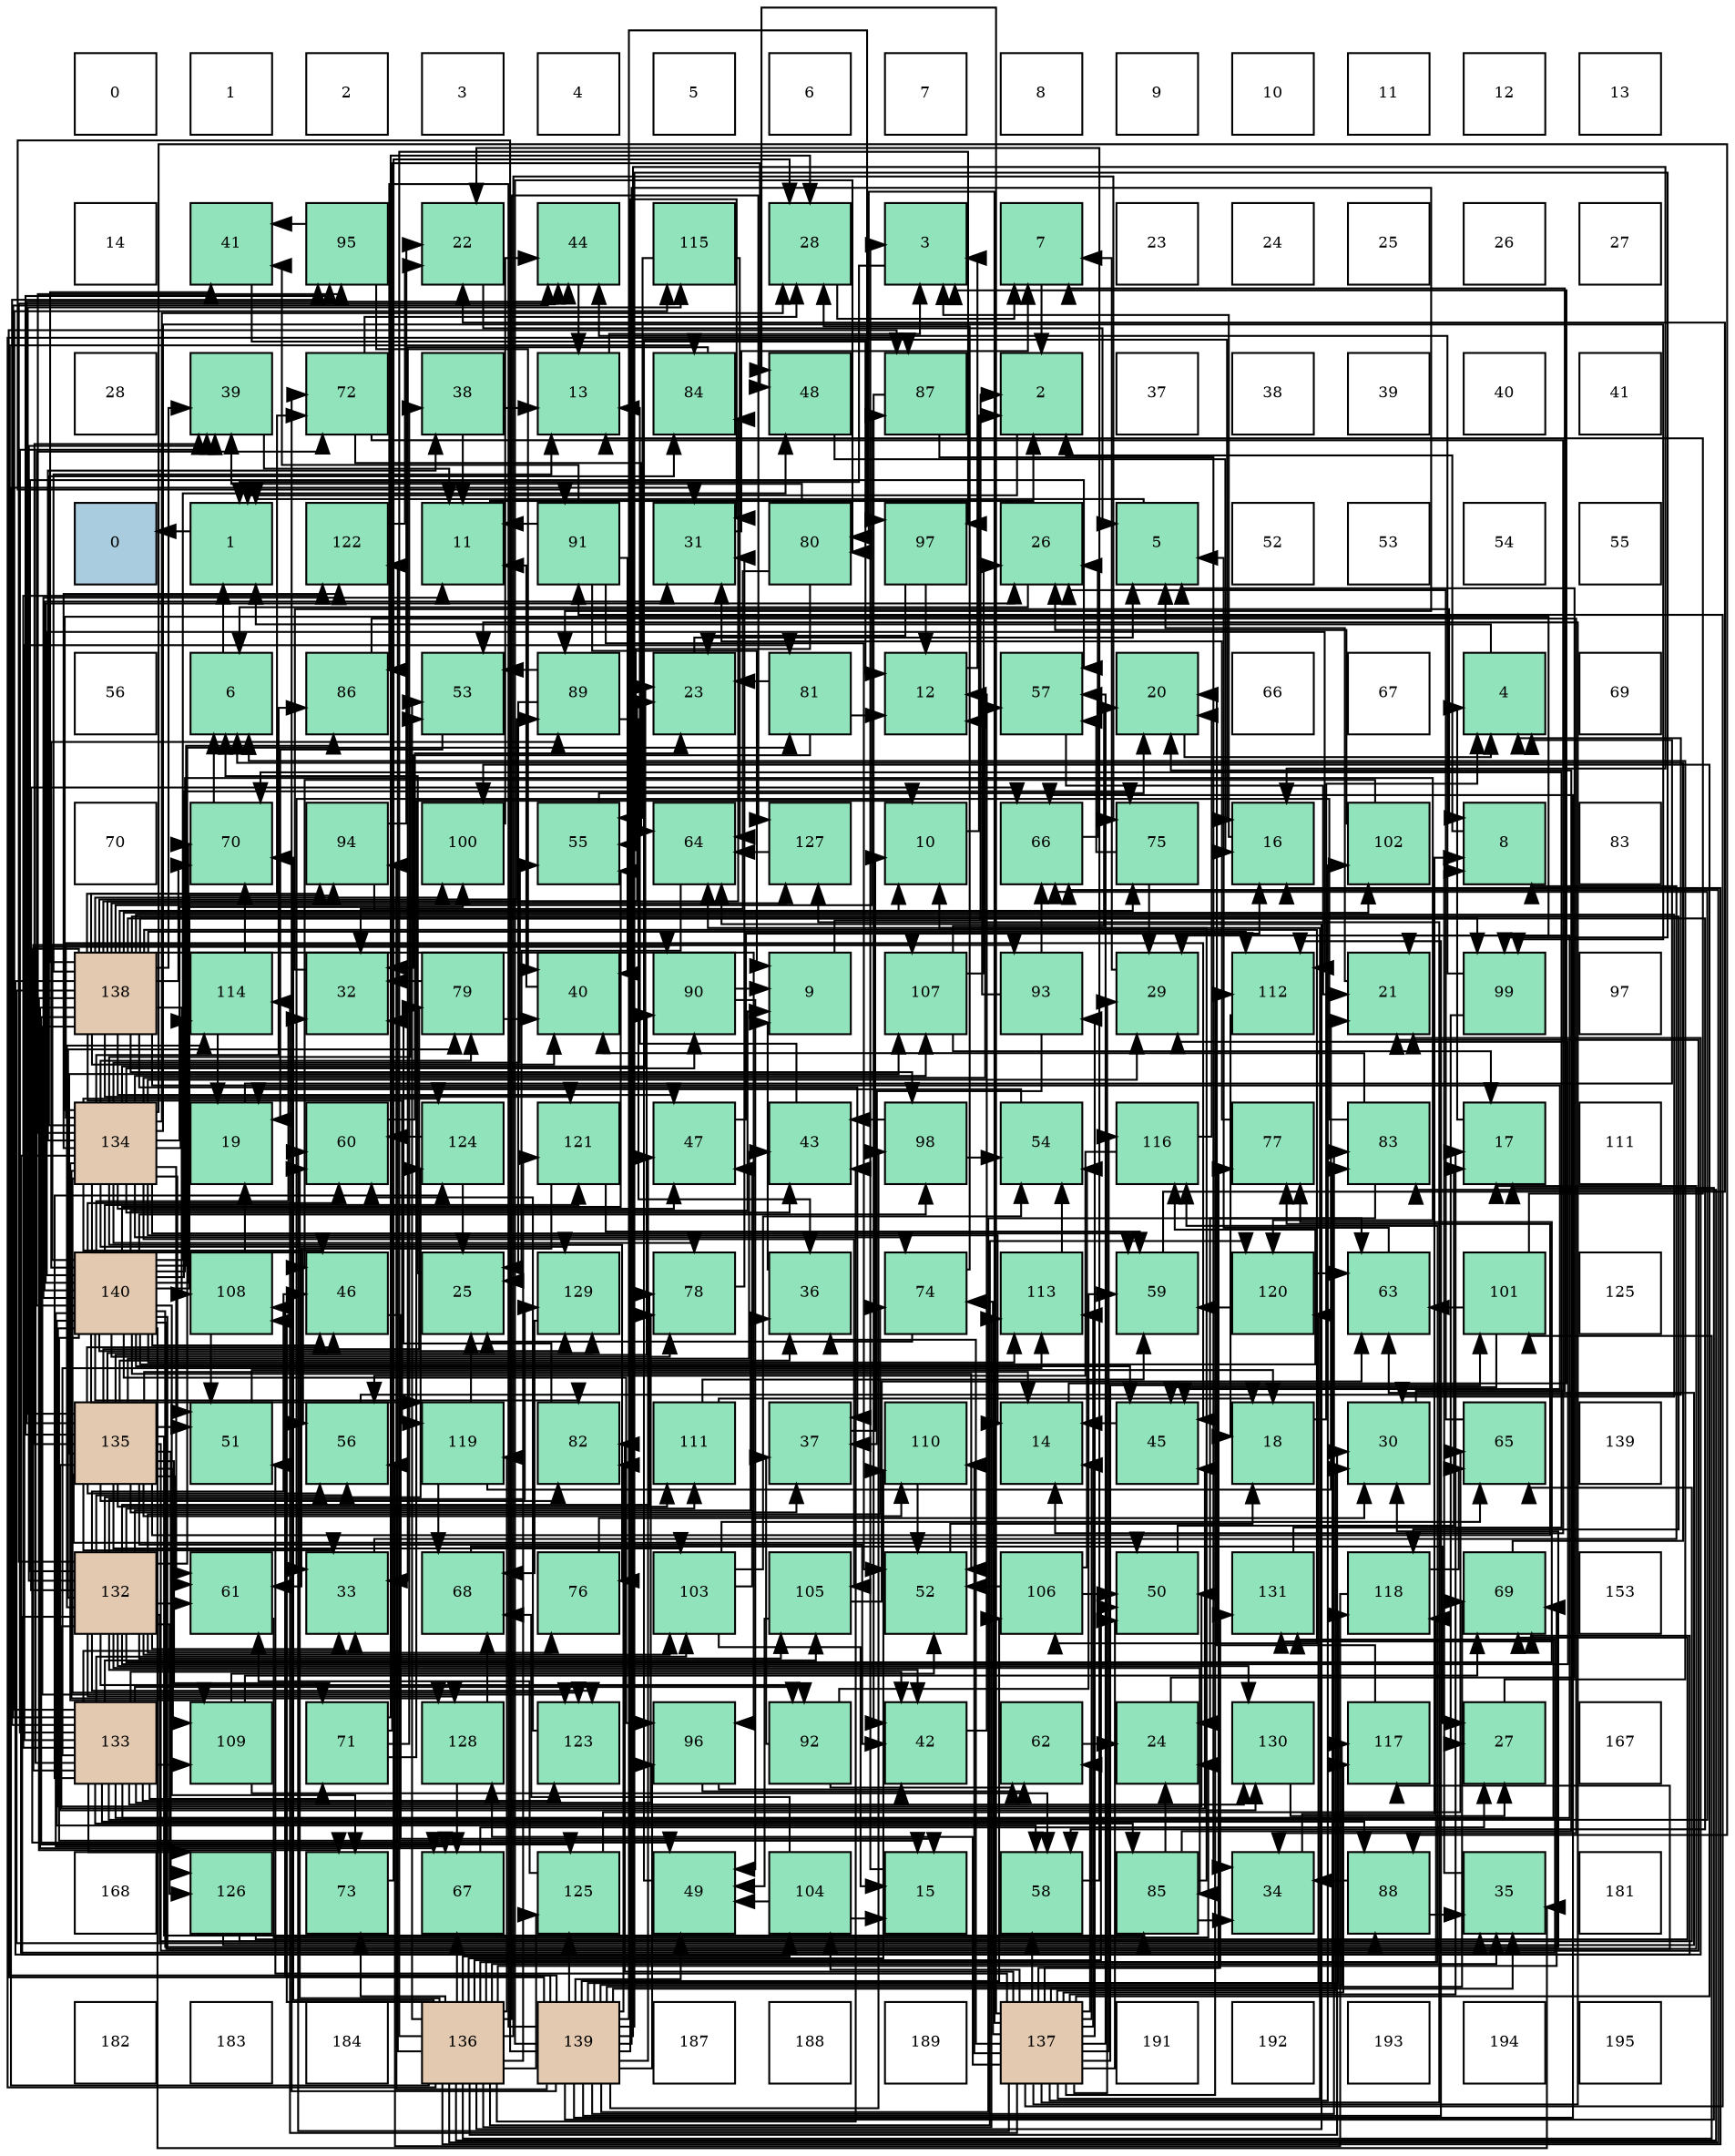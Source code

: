 digraph layout{
 rankdir=TB;
 splines=ortho;
 node [style=filled shape=square fixedsize=true width=0.6];
0[label="0", fontsize=8, fillcolor="#ffffff"];
1[label="1", fontsize=8, fillcolor="#ffffff"];
2[label="2", fontsize=8, fillcolor="#ffffff"];
3[label="3", fontsize=8, fillcolor="#ffffff"];
4[label="4", fontsize=8, fillcolor="#ffffff"];
5[label="5", fontsize=8, fillcolor="#ffffff"];
6[label="6", fontsize=8, fillcolor="#ffffff"];
7[label="7", fontsize=8, fillcolor="#ffffff"];
8[label="8", fontsize=8, fillcolor="#ffffff"];
9[label="9", fontsize=8, fillcolor="#ffffff"];
10[label="10", fontsize=8, fillcolor="#ffffff"];
11[label="11", fontsize=8, fillcolor="#ffffff"];
12[label="12", fontsize=8, fillcolor="#ffffff"];
13[label="13", fontsize=8, fillcolor="#ffffff"];
14[label="14", fontsize=8, fillcolor="#ffffff"];
15[label="41", fontsize=8, fillcolor="#91e3bb"];
16[label="95", fontsize=8, fillcolor="#91e3bb"];
17[label="22", fontsize=8, fillcolor="#91e3bb"];
18[label="44", fontsize=8, fillcolor="#91e3bb"];
19[label="115", fontsize=8, fillcolor="#91e3bb"];
20[label="28", fontsize=8, fillcolor="#91e3bb"];
21[label="3", fontsize=8, fillcolor="#91e3bb"];
22[label="7", fontsize=8, fillcolor="#91e3bb"];
23[label="23", fontsize=8, fillcolor="#ffffff"];
24[label="24", fontsize=8, fillcolor="#ffffff"];
25[label="25", fontsize=8, fillcolor="#ffffff"];
26[label="26", fontsize=8, fillcolor="#ffffff"];
27[label="27", fontsize=8, fillcolor="#ffffff"];
28[label="28", fontsize=8, fillcolor="#ffffff"];
29[label="39", fontsize=8, fillcolor="#91e3bb"];
30[label="72", fontsize=8, fillcolor="#91e3bb"];
31[label="38", fontsize=8, fillcolor="#91e3bb"];
32[label="13", fontsize=8, fillcolor="#91e3bb"];
33[label="84", fontsize=8, fillcolor="#91e3bb"];
34[label="48", fontsize=8, fillcolor="#91e3bb"];
35[label="87", fontsize=8, fillcolor="#91e3bb"];
36[label="2", fontsize=8, fillcolor="#91e3bb"];
37[label="37", fontsize=8, fillcolor="#ffffff"];
38[label="38", fontsize=8, fillcolor="#ffffff"];
39[label="39", fontsize=8, fillcolor="#ffffff"];
40[label="40", fontsize=8, fillcolor="#ffffff"];
41[label="41", fontsize=8, fillcolor="#ffffff"];
42[label="0", fontsize=8, fillcolor="#a9ccde"];
43[label="1", fontsize=8, fillcolor="#91e3bb"];
44[label="122", fontsize=8, fillcolor="#91e3bb"];
45[label="11", fontsize=8, fillcolor="#91e3bb"];
46[label="91", fontsize=8, fillcolor="#91e3bb"];
47[label="31", fontsize=8, fillcolor="#91e3bb"];
48[label="80", fontsize=8, fillcolor="#91e3bb"];
49[label="97", fontsize=8, fillcolor="#91e3bb"];
50[label="26", fontsize=8, fillcolor="#91e3bb"];
51[label="5", fontsize=8, fillcolor="#91e3bb"];
52[label="52", fontsize=8, fillcolor="#ffffff"];
53[label="53", fontsize=8, fillcolor="#ffffff"];
54[label="54", fontsize=8, fillcolor="#ffffff"];
55[label="55", fontsize=8, fillcolor="#ffffff"];
56[label="56", fontsize=8, fillcolor="#ffffff"];
57[label="6", fontsize=8, fillcolor="#91e3bb"];
58[label="86", fontsize=8, fillcolor="#91e3bb"];
59[label="53", fontsize=8, fillcolor="#91e3bb"];
60[label="89", fontsize=8, fillcolor="#91e3bb"];
61[label="23", fontsize=8, fillcolor="#91e3bb"];
62[label="81", fontsize=8, fillcolor="#91e3bb"];
63[label="12", fontsize=8, fillcolor="#91e3bb"];
64[label="57", fontsize=8, fillcolor="#91e3bb"];
65[label="20", fontsize=8, fillcolor="#91e3bb"];
66[label="66", fontsize=8, fillcolor="#ffffff"];
67[label="67", fontsize=8, fillcolor="#ffffff"];
68[label="4", fontsize=8, fillcolor="#91e3bb"];
69[label="69", fontsize=8, fillcolor="#ffffff"];
70[label="70", fontsize=8, fillcolor="#ffffff"];
71[label="70", fontsize=8, fillcolor="#91e3bb"];
72[label="94", fontsize=8, fillcolor="#91e3bb"];
73[label="100", fontsize=8, fillcolor="#91e3bb"];
74[label="55", fontsize=8, fillcolor="#91e3bb"];
75[label="64", fontsize=8, fillcolor="#91e3bb"];
76[label="127", fontsize=8, fillcolor="#91e3bb"];
77[label="10", fontsize=8, fillcolor="#91e3bb"];
78[label="66", fontsize=8, fillcolor="#91e3bb"];
79[label="75", fontsize=8, fillcolor="#91e3bb"];
80[label="16", fontsize=8, fillcolor="#91e3bb"];
81[label="102", fontsize=8, fillcolor="#91e3bb"];
82[label="8", fontsize=8, fillcolor="#91e3bb"];
83[label="83", fontsize=8, fillcolor="#ffffff"];
84[label="138", fontsize=8, fillcolor="#e3c9af"];
85[label="114", fontsize=8, fillcolor="#91e3bb"];
86[label="32", fontsize=8, fillcolor="#91e3bb"];
87[label="79", fontsize=8, fillcolor="#91e3bb"];
88[label="40", fontsize=8, fillcolor="#91e3bb"];
89[label="90", fontsize=8, fillcolor="#91e3bb"];
90[label="9", fontsize=8, fillcolor="#91e3bb"];
91[label="107", fontsize=8, fillcolor="#91e3bb"];
92[label="93", fontsize=8, fillcolor="#91e3bb"];
93[label="29", fontsize=8, fillcolor="#91e3bb"];
94[label="112", fontsize=8, fillcolor="#91e3bb"];
95[label="21", fontsize=8, fillcolor="#91e3bb"];
96[label="99", fontsize=8, fillcolor="#91e3bb"];
97[label="97", fontsize=8, fillcolor="#ffffff"];
98[label="134", fontsize=8, fillcolor="#e3c9af"];
99[label="19", fontsize=8, fillcolor="#91e3bb"];
100[label="60", fontsize=8, fillcolor="#91e3bb"];
101[label="124", fontsize=8, fillcolor="#91e3bb"];
102[label="121", fontsize=8, fillcolor="#91e3bb"];
103[label="47", fontsize=8, fillcolor="#91e3bb"];
104[label="43", fontsize=8, fillcolor="#91e3bb"];
105[label="98", fontsize=8, fillcolor="#91e3bb"];
106[label="54", fontsize=8, fillcolor="#91e3bb"];
107[label="116", fontsize=8, fillcolor="#91e3bb"];
108[label="77", fontsize=8, fillcolor="#91e3bb"];
109[label="83", fontsize=8, fillcolor="#91e3bb"];
110[label="17", fontsize=8, fillcolor="#91e3bb"];
111[label="111", fontsize=8, fillcolor="#ffffff"];
112[label="140", fontsize=8, fillcolor="#e3c9af"];
113[label="108", fontsize=8, fillcolor="#91e3bb"];
114[label="46", fontsize=8, fillcolor="#91e3bb"];
115[label="25", fontsize=8, fillcolor="#91e3bb"];
116[label="129", fontsize=8, fillcolor="#91e3bb"];
117[label="78", fontsize=8, fillcolor="#91e3bb"];
118[label="36", fontsize=8, fillcolor="#91e3bb"];
119[label="74", fontsize=8, fillcolor="#91e3bb"];
120[label="113", fontsize=8, fillcolor="#91e3bb"];
121[label="59", fontsize=8, fillcolor="#91e3bb"];
122[label="120", fontsize=8, fillcolor="#91e3bb"];
123[label="63", fontsize=8, fillcolor="#91e3bb"];
124[label="101", fontsize=8, fillcolor="#91e3bb"];
125[label="125", fontsize=8, fillcolor="#ffffff"];
126[label="135", fontsize=8, fillcolor="#e3c9af"];
127[label="51", fontsize=8, fillcolor="#91e3bb"];
128[label="56", fontsize=8, fillcolor="#91e3bb"];
129[label="119", fontsize=8, fillcolor="#91e3bb"];
130[label="82", fontsize=8, fillcolor="#91e3bb"];
131[label="111", fontsize=8, fillcolor="#91e3bb"];
132[label="37", fontsize=8, fillcolor="#91e3bb"];
133[label="110", fontsize=8, fillcolor="#91e3bb"];
134[label="14", fontsize=8, fillcolor="#91e3bb"];
135[label="45", fontsize=8, fillcolor="#91e3bb"];
136[label="18", fontsize=8, fillcolor="#91e3bb"];
137[label="30", fontsize=8, fillcolor="#91e3bb"];
138[label="65", fontsize=8, fillcolor="#91e3bb"];
139[label="139", fontsize=8, fillcolor="#ffffff"];
140[label="132", fontsize=8, fillcolor="#e3c9af"];
141[label="61", fontsize=8, fillcolor="#91e3bb"];
142[label="33", fontsize=8, fillcolor="#91e3bb"];
143[label="68", fontsize=8, fillcolor="#91e3bb"];
144[label="76", fontsize=8, fillcolor="#91e3bb"];
145[label="103", fontsize=8, fillcolor="#91e3bb"];
146[label="105", fontsize=8, fillcolor="#91e3bb"];
147[label="52", fontsize=8, fillcolor="#91e3bb"];
148[label="106", fontsize=8, fillcolor="#91e3bb"];
149[label="50", fontsize=8, fillcolor="#91e3bb"];
150[label="131", fontsize=8, fillcolor="#91e3bb"];
151[label="118", fontsize=8, fillcolor="#91e3bb"];
152[label="69", fontsize=8, fillcolor="#91e3bb"];
153[label="153", fontsize=8, fillcolor="#ffffff"];
154[label="133", fontsize=8, fillcolor="#e3c9af"];
155[label="109", fontsize=8, fillcolor="#91e3bb"];
156[label="71", fontsize=8, fillcolor="#91e3bb"];
157[label="128", fontsize=8, fillcolor="#91e3bb"];
158[label="123", fontsize=8, fillcolor="#91e3bb"];
159[label="96", fontsize=8, fillcolor="#91e3bb"];
160[label="92", fontsize=8, fillcolor="#91e3bb"];
161[label="42", fontsize=8, fillcolor="#91e3bb"];
162[label="62", fontsize=8, fillcolor="#91e3bb"];
163[label="24", fontsize=8, fillcolor="#91e3bb"];
164[label="130", fontsize=8, fillcolor="#91e3bb"];
165[label="117", fontsize=8, fillcolor="#91e3bb"];
166[label="27", fontsize=8, fillcolor="#91e3bb"];
167[label="167", fontsize=8, fillcolor="#ffffff"];
168[label="168", fontsize=8, fillcolor="#ffffff"];
169[label="126", fontsize=8, fillcolor="#91e3bb"];
170[label="73", fontsize=8, fillcolor="#91e3bb"];
171[label="67", fontsize=8, fillcolor="#91e3bb"];
172[label="125", fontsize=8, fillcolor="#91e3bb"];
173[label="49", fontsize=8, fillcolor="#91e3bb"];
174[label="104", fontsize=8, fillcolor="#91e3bb"];
175[label="15", fontsize=8, fillcolor="#91e3bb"];
176[label="58", fontsize=8, fillcolor="#91e3bb"];
177[label="85", fontsize=8, fillcolor="#91e3bb"];
178[label="34", fontsize=8, fillcolor="#91e3bb"];
179[label="88", fontsize=8, fillcolor="#91e3bb"];
180[label="35", fontsize=8, fillcolor="#91e3bb"];
181[label="181", fontsize=8, fillcolor="#ffffff"];
182[label="182", fontsize=8, fillcolor="#ffffff"];
183[label="183", fontsize=8, fillcolor="#ffffff"];
184[label="184", fontsize=8, fillcolor="#ffffff"];
185[label="136", fontsize=8, fillcolor="#e3c9af"];
186[label="139", fontsize=8, fillcolor="#e3c9af"];
187[label="187", fontsize=8, fillcolor="#ffffff"];
188[label="188", fontsize=8, fillcolor="#ffffff"];
189[label="189", fontsize=8, fillcolor="#ffffff"];
190[label="137", fontsize=8, fillcolor="#e3c9af"];
191[label="191", fontsize=8, fillcolor="#ffffff"];
192[label="192", fontsize=8, fillcolor="#ffffff"];
193[label="193", fontsize=8, fillcolor="#ffffff"];
194[label="194", fontsize=8, fillcolor="#ffffff"];
195[label="195", fontsize=8, fillcolor="#ffffff"];
edge [constraint=false, style=vis];43 -> 42;
36 -> 43;
21 -> 43;
68 -> 43;
51 -> 43;
57 -> 43;
22 -> 36;
82 -> 36;
90 -> 36;
77 -> 36;
45 -> 36;
63 -> 21;
32 -> 21;
134 -> 21;
175 -> 21;
80 -> 21;
110 -> 68;
136 -> 68;
99 -> 68;
65 -> 68;
95 -> 51;
17 -> 51;
61 -> 51;
163 -> 51;
115 -> 57;
50 -> 57;
166 -> 57;
20 -> 22;
93 -> 22;
137 -> 22;
47 -> 22;
86 -> 82;
142 -> 82;
178 -> 82;
180 -> 82;
118 -> 90;
132 -> 77;
31 -> 45;
31 -> 32;
29 -> 45;
88 -> 45;
15 -> 63;
161 -> 63;
104 -> 32;
18 -> 32;
135 -> 134;
114 -> 175;
103 -> 80;
34 -> 80;
173 -> 80;
149 -> 110;
127 -> 136;
147 -> 136;
59 -> 99;
106 -> 99;
74 -> 65;
128 -> 68;
64 -> 95;
176 -> 17;
121 -> 17;
100 -> 61;
141 -> 163;
162 -> 163;
123 -> 51;
75 -> 115;
138 -> 50;
78 -> 50;
171 -> 166;
143 -> 166;
152 -> 57;
71 -> 57;
156 -> 77;
156 -> 20;
156 -> 31;
156 -> 34;
30 -> 134;
30 -> 20;
30 -> 75;
170 -> 20;
119 -> 115;
119 -> 20;
79 -> 93;
79 -> 64;
144 -> 137;
108 -> 47;
117 -> 47;
87 -> 86;
87 -> 88;
48 -> 86;
48 -> 29;
48 -> 74;
62 -> 63;
62 -> 61;
62 -> 86;
130 -> 86;
109 -> 163;
109 -> 142;
109 -> 88;
33 -> 142;
177 -> 65;
177 -> 163;
177 -> 178;
177 -> 75;
58 -> 178;
35 -> 178;
35 -> 161;
179 -> 178;
179 -> 180;
60 -> 115;
60 -> 118;
60 -> 59;
89 -> 90;
89 -> 173;
46 -> 90;
46 -> 45;
46 -> 88;
46 -> 15;
46 -> 147;
160 -> 132;
160 -> 121;
160 -> 162;
92 -> 63;
92 -> 132;
92 -> 78;
72 -> 77;
72 -> 17;
16 -> 88;
16 -> 15;
159 -> 161;
159 -> 162;
49 -> 63;
49 -> 61;
105 -> 104;
105 -> 106;
96 -> 166;
96 -> 18;
73 -> 18;
124 -> 32;
124 -> 135;
124 -> 123;
81 -> 50;
81 -> 114;
145 -> 175;
145 -> 103;
145 -> 106;
145 -> 138;
174 -> 175;
174 -> 173;
174 -> 143;
146 -> 173;
146 -> 123;
148 -> 149;
148 -> 147;
148 -> 106;
91 -> 110;
91 -> 65;
91 -> 50;
113 -> 99;
113 -> 127;
155 -> 147;
155 -> 176;
155 -> 152;
133 -> 147;
131 -> 136;
131 -> 121;
94 -> 136;
120 -> 106;
85 -> 99;
85 -> 71;
19 -> 74;
19 -> 75;
107 -> 65;
107 -> 128;
165 -> 65;
151 -> 128;
151 -> 138;
129 -> 95;
129 -> 115;
129 -> 143;
122 -> 121;
122 -> 123;
102 -> 121;
102 -> 141;
44 -> 17;
158 -> 100;
101 -> 115;
101 -> 100;
172 -> 141;
172 -> 138;
169 -> 123;
169 -> 138;
169 -> 152;
76 -> 75;
157 -> 171;
157 -> 143;
116 -> 143;
164 -> 166;
150 -> 71;
140 -> 95;
140 -> 93;
140 -> 142;
140 -> 118;
140 -> 29;
140 -> 161;
140 -> 18;
140 -> 135;
140 -> 114;
140 -> 128;
140 -> 64;
140 -> 141;
140 -> 78;
140 -> 119;
140 -> 144;
140 -> 108;
140 -> 117;
140 -> 87;
140 -> 62;
140 -> 177;
140 -> 179;
140 -> 160;
140 -> 145;
140 -> 146;
140 -> 131;
140 -> 85;
140 -> 158;
140 -> 101;
140 -> 169;
140 -> 157;
140 -> 116;
140 -> 164;
154 -> 93;
154 -> 142;
154 -> 29;
154 -> 161;
154 -> 18;
154 -> 78;
154 -> 156;
154 -> 117;
154 -> 62;
154 -> 177;
154 -> 179;
154 -> 89;
154 -> 160;
154 -> 16;
154 -> 145;
154 -> 146;
154 -> 91;
154 -> 155;
154 -> 120;
154 -> 19;
154 -> 44;
154 -> 158;
154 -> 101;
154 -> 169;
154 -> 164;
154 -> 150;
98 -> 134;
98 -> 95;
98 -> 61;
98 -> 20;
98 -> 93;
98 -> 31;
98 -> 104;
98 -> 135;
98 -> 114;
98 -> 103;
98 -> 127;
98 -> 59;
98 -> 74;
98 -> 128;
98 -> 64;
98 -> 121;
98 -> 141;
98 -> 119;
98 -> 144;
98 -> 117;
98 -> 87;
98 -> 33;
98 -> 58;
98 -> 179;
98 -> 89;
98 -> 16;
98 -> 96;
98 -> 73;
98 -> 146;
98 -> 91;
98 -> 155;
98 -> 85;
98 -> 44;
98 -> 158;
98 -> 101;
98 -> 157;
98 -> 116;
98 -> 150;
126 -> 134;
126 -> 95;
126 -> 142;
126 -> 118;
126 -> 132;
126 -> 29;
126 -> 161;
126 -> 104;
126 -> 18;
126 -> 114;
126 -> 149;
126 -> 127;
126 -> 128;
126 -> 141;
126 -> 156;
126 -> 108;
126 -> 87;
126 -> 130;
126 -> 177;
126 -> 89;
126 -> 16;
126 -> 145;
126 -> 91;
126 -> 155;
126 -> 133;
126 -> 131;
126 -> 19;
126 -> 169;
126 -> 116;
126 -> 164;
185 -> 80;
185 -> 137;
185 -> 47;
185 -> 180;
185 -> 104;
185 -> 149;
185 -> 59;
185 -> 100;
185 -> 75;
185 -> 78;
185 -> 171;
185 -> 152;
185 -> 71;
185 -> 170;
185 -> 79;
185 -> 109;
185 -> 35;
185 -> 49;
185 -> 124;
185 -> 174;
185 -> 113;
185 -> 133;
185 -> 120;
185 -> 107;
185 -> 151;
185 -> 129;
185 -> 122;
185 -> 102;
185 -> 44;
185 -> 172;
185 -> 76;
190 -> 77;
190 -> 134;
190 -> 110;
190 -> 93;
190 -> 137;
190 -> 118;
190 -> 34;
190 -> 149;
190 -> 127;
190 -> 59;
190 -> 64;
190 -> 176;
190 -> 100;
190 -> 162;
190 -> 119;
190 -> 108;
190 -> 48;
190 -> 130;
190 -> 109;
190 -> 46;
190 -> 92;
190 -> 73;
190 -> 124;
190 -> 81;
190 -> 174;
190 -> 133;
190 -> 94;
190 -> 120;
190 -> 85;
190 -> 107;
190 -> 165;
190 -> 76;
190 -> 157;
190 -> 150;
84 -> 32;
84 -> 61;
84 -> 137;
84 -> 180;
84 -> 132;
84 -> 29;
84 -> 88;
84 -> 15;
84 -> 135;
84 -> 103;
84 -> 173;
84 -> 176;
84 -> 171;
84 -> 152;
84 -> 71;
84 -> 30;
84 -> 170;
84 -> 79;
84 -> 33;
84 -> 35;
84 -> 60;
84 -> 72;
84 -> 159;
84 -> 105;
84 -> 96;
84 -> 73;
84 -> 81;
84 -> 148;
84 -> 113;
84 -> 94;
84 -> 151;
84 -> 129;
84 -> 102;
84 -> 158;
84 -> 172;
84 -> 76;
186 -> 80;
186 -> 110;
186 -> 47;
186 -> 180;
186 -> 103;
186 -> 173;
186 -> 123;
186 -> 78;
186 -> 152;
186 -> 30;
186 -> 48;
186 -> 130;
186 -> 109;
186 -> 33;
186 -> 58;
186 -> 35;
186 -> 60;
186 -> 46;
186 -> 72;
186 -> 159;
186 -> 49;
186 -> 105;
186 -> 96;
186 -> 148;
186 -> 113;
186 -> 94;
186 -> 165;
186 -> 151;
186 -> 122;
186 -> 172;
112 -> 90;
112 -> 45;
112 -> 175;
112 -> 110;
112 -> 50;
112 -> 137;
112 -> 47;
112 -> 86;
112 -> 180;
112 -> 135;
112 -> 114;
112 -> 34;
112 -> 149;
112 -> 147;
112 -> 74;
112 -> 176;
112 -> 100;
112 -> 171;
112 -> 71;
112 -> 30;
112 -> 170;
112 -> 79;
112 -> 117;
112 -> 130;
112 -> 58;
112 -> 60;
112 -> 92;
112 -> 72;
112 -> 159;
112 -> 105;
112 -> 94;
112 -> 120;
112 -> 107;
112 -> 165;
112 -> 129;
112 -> 122;
112 -> 102;
112 -> 116;
edge [constraint=true, style=invis];
0 -> 14 -> 28 -> 42 -> 56 -> 70 -> 84 -> 98 -> 112 -> 126 -> 140 -> 154 -> 168 -> 182;
1 -> 15 -> 29 -> 43 -> 57 -> 71 -> 85 -> 99 -> 113 -> 127 -> 141 -> 155 -> 169 -> 183;
2 -> 16 -> 30 -> 44 -> 58 -> 72 -> 86 -> 100 -> 114 -> 128 -> 142 -> 156 -> 170 -> 184;
3 -> 17 -> 31 -> 45 -> 59 -> 73 -> 87 -> 101 -> 115 -> 129 -> 143 -> 157 -> 171 -> 185;
4 -> 18 -> 32 -> 46 -> 60 -> 74 -> 88 -> 102 -> 116 -> 130 -> 144 -> 158 -> 172 -> 186;
5 -> 19 -> 33 -> 47 -> 61 -> 75 -> 89 -> 103 -> 117 -> 131 -> 145 -> 159 -> 173 -> 187;
6 -> 20 -> 34 -> 48 -> 62 -> 76 -> 90 -> 104 -> 118 -> 132 -> 146 -> 160 -> 174 -> 188;
7 -> 21 -> 35 -> 49 -> 63 -> 77 -> 91 -> 105 -> 119 -> 133 -> 147 -> 161 -> 175 -> 189;
8 -> 22 -> 36 -> 50 -> 64 -> 78 -> 92 -> 106 -> 120 -> 134 -> 148 -> 162 -> 176 -> 190;
9 -> 23 -> 37 -> 51 -> 65 -> 79 -> 93 -> 107 -> 121 -> 135 -> 149 -> 163 -> 177 -> 191;
10 -> 24 -> 38 -> 52 -> 66 -> 80 -> 94 -> 108 -> 122 -> 136 -> 150 -> 164 -> 178 -> 192;
11 -> 25 -> 39 -> 53 -> 67 -> 81 -> 95 -> 109 -> 123 -> 137 -> 151 -> 165 -> 179 -> 193;
12 -> 26 -> 40 -> 54 -> 68 -> 82 -> 96 -> 110 -> 124 -> 138 -> 152 -> 166 -> 180 -> 194;
13 -> 27 -> 41 -> 55 -> 69 -> 83 -> 97 -> 111 -> 125 -> 139 -> 153 -> 167 -> 181 -> 195;
rank = same {0 -> 1 -> 2 -> 3 -> 4 -> 5 -> 6 -> 7 -> 8 -> 9 -> 10 -> 11 -> 12 -> 13};
rank = same {14 -> 15 -> 16 -> 17 -> 18 -> 19 -> 20 -> 21 -> 22 -> 23 -> 24 -> 25 -> 26 -> 27};
rank = same {28 -> 29 -> 30 -> 31 -> 32 -> 33 -> 34 -> 35 -> 36 -> 37 -> 38 -> 39 -> 40 -> 41};
rank = same {42 -> 43 -> 44 -> 45 -> 46 -> 47 -> 48 -> 49 -> 50 -> 51 -> 52 -> 53 -> 54 -> 55};
rank = same {56 -> 57 -> 58 -> 59 -> 60 -> 61 -> 62 -> 63 -> 64 -> 65 -> 66 -> 67 -> 68 -> 69};
rank = same {70 -> 71 -> 72 -> 73 -> 74 -> 75 -> 76 -> 77 -> 78 -> 79 -> 80 -> 81 -> 82 -> 83};
rank = same {84 -> 85 -> 86 -> 87 -> 88 -> 89 -> 90 -> 91 -> 92 -> 93 -> 94 -> 95 -> 96 -> 97};
rank = same {98 -> 99 -> 100 -> 101 -> 102 -> 103 -> 104 -> 105 -> 106 -> 107 -> 108 -> 109 -> 110 -> 111};
rank = same {112 -> 113 -> 114 -> 115 -> 116 -> 117 -> 118 -> 119 -> 120 -> 121 -> 122 -> 123 -> 124 -> 125};
rank = same {126 -> 127 -> 128 -> 129 -> 130 -> 131 -> 132 -> 133 -> 134 -> 135 -> 136 -> 137 -> 138 -> 139};
rank = same {140 -> 141 -> 142 -> 143 -> 144 -> 145 -> 146 -> 147 -> 148 -> 149 -> 150 -> 151 -> 152 -> 153};
rank = same {154 -> 155 -> 156 -> 157 -> 158 -> 159 -> 160 -> 161 -> 162 -> 163 -> 164 -> 165 -> 166 -> 167};
rank = same {168 -> 169 -> 170 -> 171 -> 172 -> 173 -> 174 -> 175 -> 176 -> 177 -> 178 -> 179 -> 180 -> 181};
rank = same {182 -> 183 -> 184 -> 185 -> 186 -> 187 -> 188 -> 189 -> 190 -> 191 -> 192 -> 193 -> 194 -> 195};
}